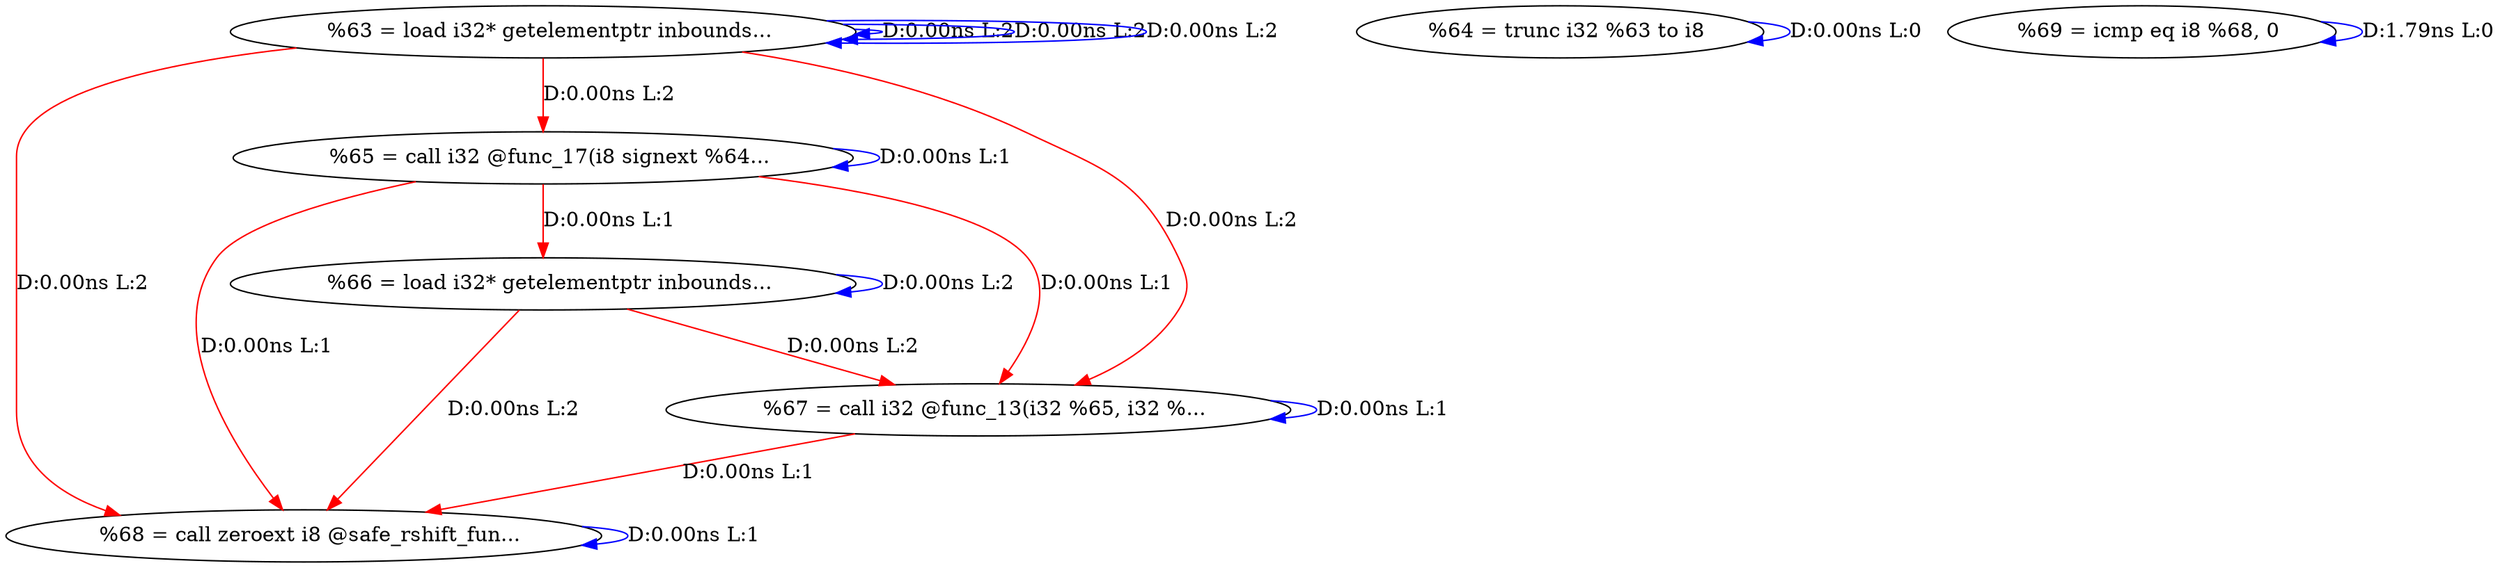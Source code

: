 digraph {
Node0x2bedd70[label="  %63 = load i32* getelementptr inbounds..."];
Node0x2bedd70 -> Node0x2bedd70[label="D:0.00ns L:2",color=blue];
Node0x2bedd70 -> Node0x2bedd70[label="D:0.00ns L:2",color=blue];
Node0x2bedd70 -> Node0x2bedd70[label="D:0.00ns L:2",color=blue];
Node0x2bedf30[label="  %65 = call i32 @func_17(i8 signext %64..."];
Node0x2bedd70 -> Node0x2bedf30[label="D:0.00ns L:2",color=red];
Node0x2bee0f0[label="  %67 = call i32 @func_13(i32 %65, i32 %..."];
Node0x2bedd70 -> Node0x2bee0f0[label="D:0.00ns L:2",color=red];
Node0x2bee1d0[label="  %68 = call zeroext i8 @safe_rshift_fun..."];
Node0x2bedd70 -> Node0x2bee1d0[label="D:0.00ns L:2",color=red];
Node0x2bede50[label="  %64 = trunc i32 %63 to i8"];
Node0x2bede50 -> Node0x2bede50[label="D:0.00ns L:0",color=blue];
Node0x2bedf30 -> Node0x2bedf30[label="D:0.00ns L:1",color=blue];
Node0x2bee010[label="  %66 = load i32* getelementptr inbounds..."];
Node0x2bedf30 -> Node0x2bee010[label="D:0.00ns L:1",color=red];
Node0x2bedf30 -> Node0x2bee0f0[label="D:0.00ns L:1",color=red];
Node0x2bedf30 -> Node0x2bee1d0[label="D:0.00ns L:1",color=red];
Node0x2bee010 -> Node0x2bee010[label="D:0.00ns L:2",color=blue];
Node0x2bee010 -> Node0x2bee0f0[label="D:0.00ns L:2",color=red];
Node0x2bee010 -> Node0x2bee1d0[label="D:0.00ns L:2",color=red];
Node0x2bee0f0 -> Node0x2bee0f0[label="D:0.00ns L:1",color=blue];
Node0x2bee0f0 -> Node0x2bee1d0[label="D:0.00ns L:1",color=red];
Node0x2bee1d0 -> Node0x2bee1d0[label="D:0.00ns L:1",color=blue];
Node0x2bee2b0[label="  %69 = icmp eq i8 %68, 0"];
Node0x2bee2b0 -> Node0x2bee2b0[label="D:1.79ns L:0",color=blue];
}
